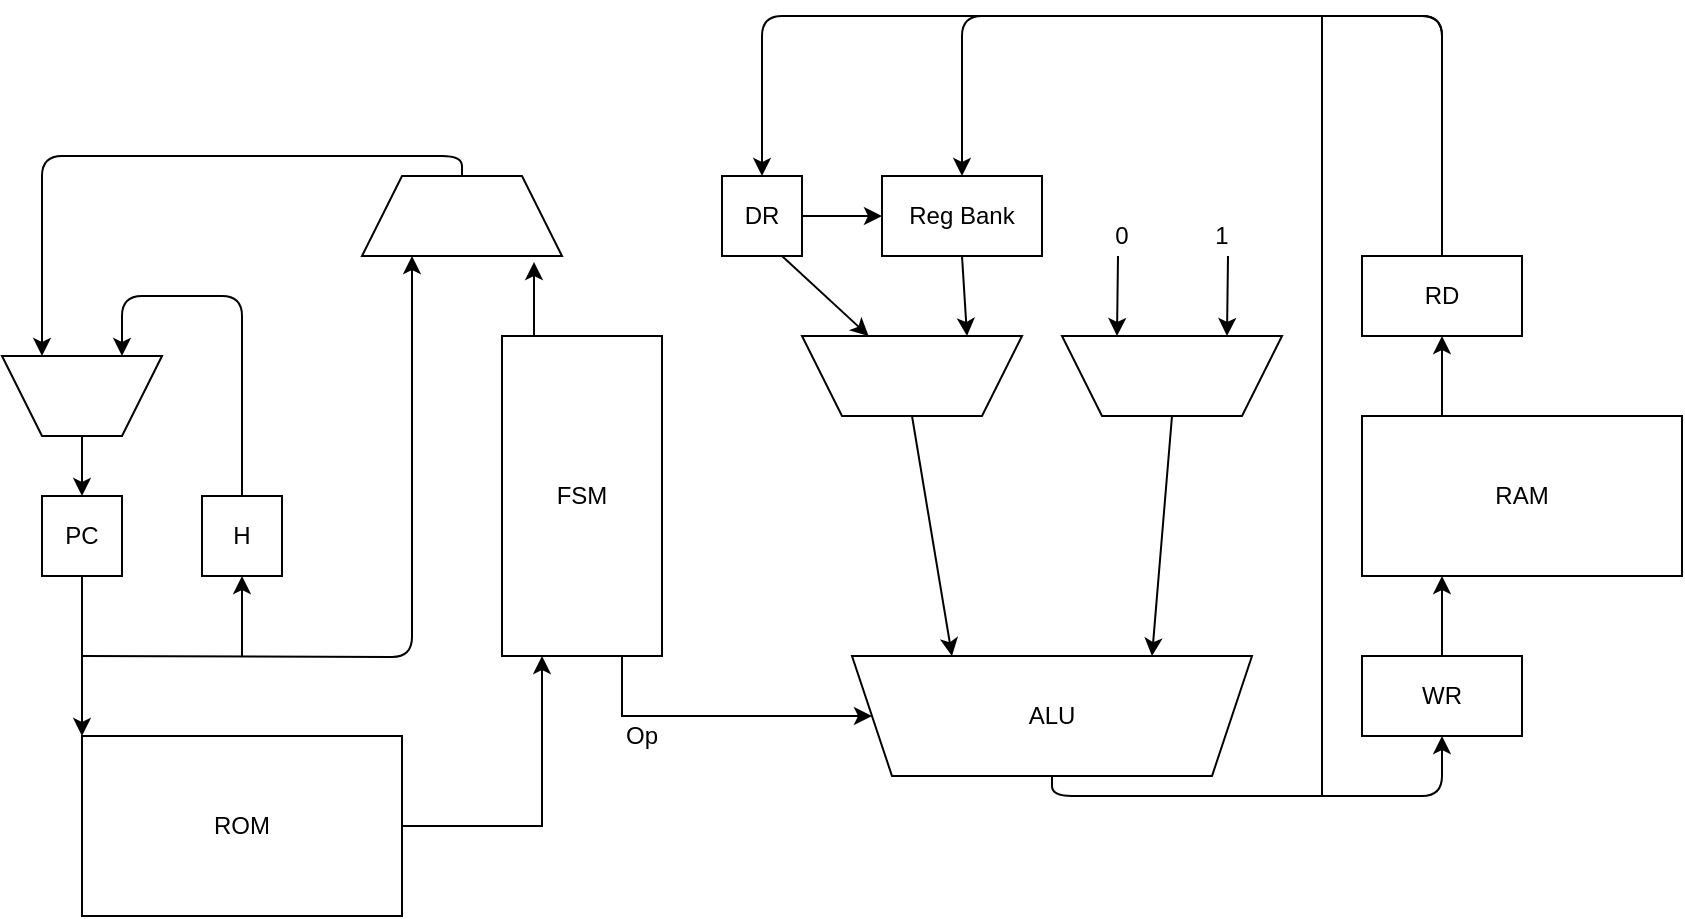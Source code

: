 <mxfile version="13.8.3" type="device"><diagram id="E3XMph4Mc6qR3yCcJ_0O" name="Page-1"><mxGraphModel dx="1186" dy="671" grid="1" gridSize="10" guides="1" tooltips="1" connect="1" arrows="1" fold="1" page="1" pageScale="1" pageWidth="850" pageHeight="1100" math="0" shadow="0"><root><mxCell id="0"/><mxCell id="1" parent="0"/><mxCell id="3Hvp_qHJYWV696Vb_VcE-12" style="edgeStyle=orthogonalEdgeStyle;rounded=0;orthogonalLoop=1;jettySize=auto;html=1;exitX=0.75;exitY=1;exitDx=0;exitDy=0;entryX=1;entryY=0.5;entryDx=0;entryDy=0;" edge="1" parent="1" source="3Hvp_qHJYWV696Vb_VcE-1" target="3Hvp_qHJYWV696Vb_VcE-3"><mxGeometry relative="1" as="geometry"/></mxCell><mxCell id="3Hvp_qHJYWV696Vb_VcE-20" style="edgeStyle=orthogonalEdgeStyle;rounded=0;orthogonalLoop=1;jettySize=auto;html=1;exitX=0.25;exitY=0;exitDx=0;exitDy=0;entryX=0.86;entryY=1.075;entryDx=0;entryDy=0;entryPerimeter=0;" edge="1" parent="1" source="3Hvp_qHJYWV696Vb_VcE-1" target="3Hvp_qHJYWV696Vb_VcE-19"><mxGeometry relative="1" as="geometry"/></mxCell><mxCell id="3Hvp_qHJYWV696Vb_VcE-1" value="FSM" style="rounded=0;whiteSpace=wrap;html=1;" vertex="1" parent="1"><mxGeometry x="250" y="200" width="80" height="160" as="geometry"/></mxCell><mxCell id="3Hvp_qHJYWV696Vb_VcE-13" style="edgeStyle=orthogonalEdgeStyle;rounded=0;orthogonalLoop=1;jettySize=auto;html=1;exitX=1;exitY=0.5;exitDx=0;exitDy=0;entryX=0.25;entryY=1;entryDx=0;entryDy=0;" edge="1" parent="1" source="3Hvp_qHJYWV696Vb_VcE-2" target="3Hvp_qHJYWV696Vb_VcE-1"><mxGeometry relative="1" as="geometry"/></mxCell><mxCell id="3Hvp_qHJYWV696Vb_VcE-2" value="ROM" style="rounded=0;whiteSpace=wrap;html=1;" vertex="1" parent="1"><mxGeometry x="40" y="400" width="160" height="90" as="geometry"/></mxCell><mxCell id="3Hvp_qHJYWV696Vb_VcE-3" value="ALU" style="shape=trapezoid;perimeter=trapezoidPerimeter;whiteSpace=wrap;html=1;fixedSize=1;rotation=0;flipH=0;direction=west;" vertex="1" parent="1"><mxGeometry x="425" y="360" width="200" height="60" as="geometry"/></mxCell><mxCell id="3Hvp_qHJYWV696Vb_VcE-4" value="" style="shape=trapezoid;perimeter=trapezoidPerimeter;whiteSpace=wrap;html=1;fixedSize=1;rotation=-180;" vertex="1" parent="1"><mxGeometry x="400" y="200" width="110" height="40" as="geometry"/></mxCell><mxCell id="3Hvp_qHJYWV696Vb_VcE-5" value="" style="shape=trapezoid;perimeter=trapezoidPerimeter;whiteSpace=wrap;html=1;fixedSize=1;rotation=-180;" vertex="1" parent="1"><mxGeometry x="530" y="200" width="110" height="40" as="geometry"/></mxCell><mxCell id="3Hvp_qHJYWV696Vb_VcE-6" value="RAM" style="rounded=0;whiteSpace=wrap;html=1;" vertex="1" parent="1"><mxGeometry x="680" y="240" width="160" height="80" as="geometry"/></mxCell><mxCell id="3Hvp_qHJYWV696Vb_VcE-7" value="RD" style="rounded=0;whiteSpace=wrap;html=1;" vertex="1" parent="1"><mxGeometry x="680" y="160" width="80" height="40" as="geometry"/></mxCell><mxCell id="3Hvp_qHJYWV696Vb_VcE-8" value="WR" style="rounded=0;whiteSpace=wrap;html=1;" vertex="1" parent="1"><mxGeometry x="680" y="360" width="80" height="40" as="geometry"/></mxCell><mxCell id="3Hvp_qHJYWV696Vb_VcE-18" style="edgeStyle=orthogonalEdgeStyle;rounded=0;orthogonalLoop=1;jettySize=auto;html=1;exitX=0.5;exitY=1;exitDx=0;exitDy=0;entryX=0;entryY=0;entryDx=0;entryDy=0;" edge="1" parent="1" source="3Hvp_qHJYWV696Vb_VcE-9" target="3Hvp_qHJYWV696Vb_VcE-2"><mxGeometry relative="1" as="geometry"><Array as="points"><mxPoint x="40" y="360"/><mxPoint x="40" y="360"/></Array></mxGeometry></mxCell><mxCell id="3Hvp_qHJYWV696Vb_VcE-9" value="PC" style="rounded=0;whiteSpace=wrap;html=1;" vertex="1" parent="1"><mxGeometry x="20" y="280" width="40" height="40" as="geometry"/></mxCell><mxCell id="3Hvp_qHJYWV696Vb_VcE-10" value="H" style="rounded=0;whiteSpace=wrap;html=1;" vertex="1" parent="1"><mxGeometry x="100" y="280" width="40" height="40" as="geometry"/></mxCell><mxCell id="3Hvp_qHJYWV696Vb_VcE-17" style="edgeStyle=orthogonalEdgeStyle;rounded=0;orthogonalLoop=1;jettySize=auto;html=1;exitX=0.5;exitY=0;exitDx=0;exitDy=0;entryX=0.5;entryY=0;entryDx=0;entryDy=0;" edge="1" parent="1" source="3Hvp_qHJYWV696Vb_VcE-11" target="3Hvp_qHJYWV696Vb_VcE-9"><mxGeometry relative="1" as="geometry"/></mxCell><mxCell id="3Hvp_qHJYWV696Vb_VcE-11" value="" style="shape=trapezoid;perimeter=trapezoidPerimeter;whiteSpace=wrap;html=1;fixedSize=1;rotation=-180;" vertex="1" parent="1"><mxGeometry y="210" width="80" height="40" as="geometry"/></mxCell><mxCell id="3Hvp_qHJYWV696Vb_VcE-19" value="" style="shape=trapezoid;perimeter=trapezoidPerimeter;whiteSpace=wrap;html=1;fixedSize=1;" vertex="1" parent="1"><mxGeometry x="180" y="120" width="100" height="40" as="geometry"/></mxCell><mxCell id="3Hvp_qHJYWV696Vb_VcE-22" value="" style="endArrow=classic;html=1;edgeStyle=orthogonalEdgeStyle;entryX=0.25;entryY=1;entryDx=0;entryDy=0;" edge="1" parent="1" target="3Hvp_qHJYWV696Vb_VcE-19"><mxGeometry width="50" height="50" relative="1" as="geometry"><mxPoint x="40" y="360" as="sourcePoint"/><mxPoint x="150" y="350" as="targetPoint"/></mxGeometry></mxCell><mxCell id="3Hvp_qHJYWV696Vb_VcE-23" value="" style="endArrow=classic;html=1;entryX=0.5;entryY=1;entryDx=0;entryDy=0;" edge="1" parent="1" target="3Hvp_qHJYWV696Vb_VcE-10"><mxGeometry width="50" height="50" relative="1" as="geometry"><mxPoint x="120" y="360" as="sourcePoint"/><mxPoint x="170" y="340" as="targetPoint"/></mxGeometry></mxCell><mxCell id="3Hvp_qHJYWV696Vb_VcE-24" value="" style="endArrow=classic;html=1;exitX=0.5;exitY=0;exitDx=0;exitDy=0;edgeStyle=orthogonalEdgeStyle;entryX=0.25;entryY=1;entryDx=0;entryDy=0;" edge="1" parent="1" source="3Hvp_qHJYWV696Vb_VcE-10" target="3Hvp_qHJYWV696Vb_VcE-11"><mxGeometry width="50" height="50" relative="1" as="geometry"><mxPoint x="110" y="250" as="sourcePoint"/><mxPoint x="120" y="160" as="targetPoint"/><Array as="points"><mxPoint x="120" y="180"/><mxPoint x="60" y="180"/></Array></mxGeometry></mxCell><mxCell id="3Hvp_qHJYWV696Vb_VcE-25" value="" style="endArrow=classic;html=1;exitX=0.5;exitY=0;exitDx=0;exitDy=0;edgeStyle=orthogonalEdgeStyle;entryX=0.75;entryY=1;entryDx=0;entryDy=0;" edge="1" parent="1" source="3Hvp_qHJYWV696Vb_VcE-19" target="3Hvp_qHJYWV696Vb_VcE-11"><mxGeometry width="50" height="50" relative="1" as="geometry"><mxPoint x="90" y="110" as="sourcePoint"/><mxPoint x="140" y="60" as="targetPoint"/></mxGeometry></mxCell><mxCell id="3Hvp_qHJYWV696Vb_VcE-26" value="Reg Bank" style="rounded=0;whiteSpace=wrap;html=1;" vertex="1" parent="1"><mxGeometry x="440" y="120" width="80" height="40" as="geometry"/></mxCell><mxCell id="3Hvp_qHJYWV696Vb_VcE-27" value="DR" style="rounded=0;whiteSpace=wrap;html=1;" vertex="1" parent="1"><mxGeometry x="360" y="120" width="40" height="40" as="geometry"/></mxCell><mxCell id="3Hvp_qHJYWV696Vb_VcE-28" value="" style="endArrow=classic;html=1;exitX=0.5;exitY=1;exitDx=0;exitDy=0;entryX=0.25;entryY=1;entryDx=0;entryDy=0;" edge="1" parent="1" source="3Hvp_qHJYWV696Vb_VcE-26" target="3Hvp_qHJYWV696Vb_VcE-4"><mxGeometry width="50" height="50" relative="1" as="geometry"><mxPoint x="480" y="90" as="sourcePoint"/><mxPoint x="530" y="40" as="targetPoint"/></mxGeometry></mxCell><mxCell id="3Hvp_qHJYWV696Vb_VcE-29" value="" style="endArrow=classic;html=1;exitX=0.75;exitY=1;exitDx=0;exitDy=0;" edge="1" parent="1" source="3Hvp_qHJYWV696Vb_VcE-27" target="3Hvp_qHJYWV696Vb_VcE-4"><mxGeometry width="50" height="50" relative="1" as="geometry"><mxPoint x="410" y="60" as="sourcePoint"/><mxPoint x="460" y="10" as="targetPoint"/></mxGeometry></mxCell><mxCell id="3Hvp_qHJYWV696Vb_VcE-30" value="" style="endArrow=classic;html=1;exitX=1;exitY=0.5;exitDx=0;exitDy=0;entryX=0;entryY=0.5;entryDx=0;entryDy=0;" edge="1" parent="1" source="3Hvp_qHJYWV696Vb_VcE-27" target="3Hvp_qHJYWV696Vb_VcE-26"><mxGeometry width="50" height="50" relative="1" as="geometry"><mxPoint x="410" y="90" as="sourcePoint"/><mxPoint x="460" y="40" as="targetPoint"/></mxGeometry></mxCell><mxCell id="3Hvp_qHJYWV696Vb_VcE-31" value="" style="endArrow=classic;html=1;exitX=0.25;exitY=0;exitDx=0;exitDy=0;entryX=0.5;entryY=1;entryDx=0;entryDy=0;" edge="1" parent="1" source="3Hvp_qHJYWV696Vb_VcE-6" target="3Hvp_qHJYWV696Vb_VcE-7"><mxGeometry width="50" height="50" relative="1" as="geometry"><mxPoint x="730" y="240" as="sourcePoint"/><mxPoint x="780" y="190" as="targetPoint"/></mxGeometry></mxCell><mxCell id="3Hvp_qHJYWV696Vb_VcE-32" value="" style="endArrow=classic;html=1;exitX=0.5;exitY=0;exitDx=0;exitDy=0;entryX=0.25;entryY=1;entryDx=0;entryDy=0;" edge="1" parent="1" source="3Hvp_qHJYWV696Vb_VcE-8" target="3Hvp_qHJYWV696Vb_VcE-6"><mxGeometry width="50" height="50" relative="1" as="geometry"><mxPoint x="650" y="530" as="sourcePoint"/><mxPoint x="700" y="480" as="targetPoint"/></mxGeometry></mxCell><mxCell id="3Hvp_qHJYWV696Vb_VcE-33" value="" style="endArrow=classic;html=1;edgeStyle=orthogonalEdgeStyle;exitX=0.5;exitY=0;exitDx=0;exitDy=0;entryX=0.5;entryY=1;entryDx=0;entryDy=0;" edge="1" parent="1" source="3Hvp_qHJYWV696Vb_VcE-3" target="3Hvp_qHJYWV696Vb_VcE-8"><mxGeometry width="50" height="50" relative="1" as="geometry"><mxPoint x="500" y="540" as="sourcePoint"/><mxPoint x="550" y="490" as="targetPoint"/></mxGeometry></mxCell><mxCell id="3Hvp_qHJYWV696Vb_VcE-34" value="" style="endArrow=classic;html=1;exitX=0.5;exitY=0;exitDx=0;exitDy=0;edgeStyle=orthogonalEdgeStyle;entryX=0.5;entryY=0;entryDx=0;entryDy=0;" edge="1" parent="1" source="3Hvp_qHJYWV696Vb_VcE-7" target="3Hvp_qHJYWV696Vb_VcE-26"><mxGeometry width="50" height="50" relative="1" as="geometry"><mxPoint x="690" y="120" as="sourcePoint"/><mxPoint x="670" y="30" as="targetPoint"/><Array as="points"><mxPoint x="720" y="40"/><mxPoint x="480" y="40"/></Array></mxGeometry></mxCell><mxCell id="3Hvp_qHJYWV696Vb_VcE-35" value="" style="endArrow=classic;html=1;edgeStyle=orthogonalEdgeStyle;entryX=0.5;entryY=0;entryDx=0;entryDy=0;" edge="1" parent="1" target="3Hvp_qHJYWV696Vb_VcE-27"><mxGeometry width="50" height="50" relative="1" as="geometry"><mxPoint x="720" y="160" as="sourcePoint"/><mxPoint x="790" y="70" as="targetPoint"/><Array as="points"><mxPoint x="720" y="40"/><mxPoint x="380" y="40"/></Array></mxGeometry></mxCell><mxCell id="3Hvp_qHJYWV696Vb_VcE-36" value="" style="endArrow=none;html=1;" edge="1" parent="1"><mxGeometry width="50" height="50" relative="1" as="geometry"><mxPoint x="660" y="430" as="sourcePoint"/><mxPoint x="660" y="40" as="targetPoint"/></mxGeometry></mxCell><mxCell id="3Hvp_qHJYWV696Vb_VcE-37" value="" style="endArrow=classic;html=1;exitX=0.5;exitY=0;exitDx=0;exitDy=0;entryX=0.75;entryY=1;entryDx=0;entryDy=0;" edge="1" parent="1" source="3Hvp_qHJYWV696Vb_VcE-4" target="3Hvp_qHJYWV696Vb_VcE-3"><mxGeometry width="50" height="50" relative="1" as="geometry"><mxPoint x="530" y="340" as="sourcePoint"/><mxPoint x="580" y="290" as="targetPoint"/></mxGeometry></mxCell><mxCell id="3Hvp_qHJYWV696Vb_VcE-38" value="" style="endArrow=classic;html=1;exitX=0.5;exitY=0;exitDx=0;exitDy=0;entryX=0.25;entryY=1;entryDx=0;entryDy=0;" edge="1" parent="1" source="3Hvp_qHJYWV696Vb_VcE-5" target="3Hvp_qHJYWV696Vb_VcE-3"><mxGeometry width="50" height="50" relative="1" as="geometry"><mxPoint x="570" y="340" as="sourcePoint"/><mxPoint x="620" y="290" as="targetPoint"/></mxGeometry></mxCell><mxCell id="3Hvp_qHJYWV696Vb_VcE-40" value="" style="endArrow=classic;html=1;entryX=0.25;entryY=1;entryDx=0;entryDy=0;" edge="1" parent="1" target="3Hvp_qHJYWV696Vb_VcE-5"><mxGeometry width="50" height="50" relative="1" as="geometry"><mxPoint x="613" y="160" as="sourcePoint"/><mxPoint x="640" y="120" as="targetPoint"/></mxGeometry></mxCell><mxCell id="3Hvp_qHJYWV696Vb_VcE-41" value="" style="endArrow=classic;html=1;entryX=0.75;entryY=1;entryDx=0;entryDy=0;" edge="1" parent="1" target="3Hvp_qHJYWV696Vb_VcE-5"><mxGeometry width="50" height="50" relative="1" as="geometry"><mxPoint x="558" y="160" as="sourcePoint"/><mxPoint x="600" y="100" as="targetPoint"/></mxGeometry></mxCell><mxCell id="3Hvp_qHJYWV696Vb_VcE-42" value="0" style="text;html=1;strokeColor=none;fillColor=none;align=center;verticalAlign=middle;whiteSpace=wrap;rounded=0;" vertex="1" parent="1"><mxGeometry x="540" y="140" width="40" height="20" as="geometry"/></mxCell><mxCell id="3Hvp_qHJYWV696Vb_VcE-43" value="1" style="text;html=1;strokeColor=none;fillColor=none;align=center;verticalAlign=middle;whiteSpace=wrap;rounded=0;" vertex="1" parent="1"><mxGeometry x="590" y="140" width="40" height="20" as="geometry"/></mxCell><mxCell id="3Hvp_qHJYWV696Vb_VcE-44" value="Op" style="text;html=1;strokeColor=none;fillColor=none;align=center;verticalAlign=middle;whiteSpace=wrap;rounded=0;" vertex="1" parent="1"><mxGeometry x="300" y="390" width="40" height="20" as="geometry"/></mxCell></root></mxGraphModel></diagram></mxfile>